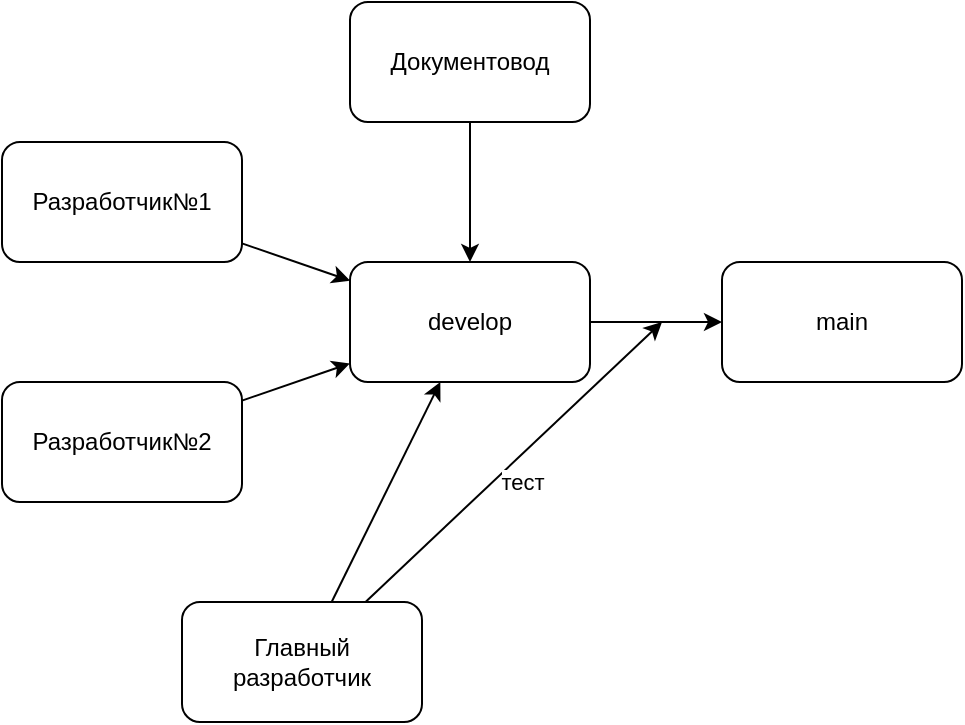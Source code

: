 <mxfile version="21.1.0" type="device">
  <diagram name="Страница 1" id="KR6PWIzH4SP3cXO3DdD2">
    <mxGraphModel dx="1434" dy="764" grid="1" gridSize="10" guides="1" tooltips="1" connect="1" arrows="1" fold="1" page="1" pageScale="1" pageWidth="827" pageHeight="1169" math="0" shadow="0">
      <root>
        <mxCell id="0" />
        <mxCell id="1" parent="0" />
        <mxCell id="t8jPftZyoMyyNTeirA45-2" value="Разработчик№1" style="rounded=1;whiteSpace=wrap;html=1;" vertex="1" parent="1">
          <mxGeometry x="120" y="130" width="120" height="60" as="geometry" />
        </mxCell>
        <mxCell id="t8jPftZyoMyyNTeirA45-3" value="Разработчик№2" style="rounded=1;whiteSpace=wrap;html=1;" vertex="1" parent="1">
          <mxGeometry x="120" y="250" width="120" height="60" as="geometry" />
        </mxCell>
        <mxCell id="t8jPftZyoMyyNTeirA45-4" value="develop" style="rounded=1;whiteSpace=wrap;html=1;" vertex="1" parent="1">
          <mxGeometry x="294" y="190" width="120" height="60" as="geometry" />
        </mxCell>
        <mxCell id="t8jPftZyoMyyNTeirA45-5" value="Главный разработчик" style="rounded=1;whiteSpace=wrap;html=1;" vertex="1" parent="1">
          <mxGeometry x="210" y="360" width="120" height="60" as="geometry" />
        </mxCell>
        <mxCell id="t8jPftZyoMyyNTeirA45-6" value="Документовод" style="rounded=1;whiteSpace=wrap;html=1;" vertex="1" parent="1">
          <mxGeometry x="294" y="60" width="120" height="60" as="geometry" />
        </mxCell>
        <mxCell id="t8jPftZyoMyyNTeirA45-7" value="main" style="rounded=1;whiteSpace=wrap;html=1;" vertex="1" parent="1">
          <mxGeometry x="480" y="190" width="120" height="60" as="geometry" />
        </mxCell>
        <mxCell id="t8jPftZyoMyyNTeirA45-8" value="" style="endArrow=classic;html=1;rounded=0;" edge="1" parent="1" source="t8jPftZyoMyyNTeirA45-2" target="t8jPftZyoMyyNTeirA45-4">
          <mxGeometry width="50" height="50" relative="1" as="geometry">
            <mxPoint x="390" y="420" as="sourcePoint" />
            <mxPoint x="440" y="370" as="targetPoint" />
          </mxGeometry>
        </mxCell>
        <mxCell id="t8jPftZyoMyyNTeirA45-9" value="" style="endArrow=classic;html=1;rounded=0;" edge="1" parent="1" source="t8jPftZyoMyyNTeirA45-3" target="t8jPftZyoMyyNTeirA45-4">
          <mxGeometry width="50" height="50" relative="1" as="geometry">
            <mxPoint x="390" y="420" as="sourcePoint" />
            <mxPoint x="440" y="370" as="targetPoint" />
          </mxGeometry>
        </mxCell>
        <mxCell id="t8jPftZyoMyyNTeirA45-10" value="" style="endArrow=classic;html=1;rounded=0;" edge="1" parent="1" source="t8jPftZyoMyyNTeirA45-5" target="t8jPftZyoMyyNTeirA45-4">
          <mxGeometry width="50" height="50" relative="1" as="geometry">
            <mxPoint x="390" y="420" as="sourcePoint" />
            <mxPoint x="440" y="370" as="targetPoint" />
          </mxGeometry>
        </mxCell>
        <mxCell id="t8jPftZyoMyyNTeirA45-11" value="" style="endArrow=classic;html=1;rounded=0;" edge="1" parent="1" source="t8jPftZyoMyyNTeirA45-6" target="t8jPftZyoMyyNTeirA45-4">
          <mxGeometry width="50" height="50" relative="1" as="geometry">
            <mxPoint x="390" y="420" as="sourcePoint" />
            <mxPoint x="440" y="370" as="targetPoint" />
          </mxGeometry>
        </mxCell>
        <mxCell id="t8jPftZyoMyyNTeirA45-13" value="" style="endArrow=classic;html=1;rounded=0;" edge="1" parent="1" source="t8jPftZyoMyyNTeirA45-4" target="t8jPftZyoMyyNTeirA45-7">
          <mxGeometry width="50" height="50" relative="1" as="geometry">
            <mxPoint x="390" y="420" as="sourcePoint" />
            <mxPoint x="440" y="370" as="targetPoint" />
          </mxGeometry>
        </mxCell>
        <mxCell id="t8jPftZyoMyyNTeirA45-14" value="тест" style="endArrow=classic;html=1;rounded=0;" edge="1" parent="1" source="t8jPftZyoMyyNTeirA45-5">
          <mxGeometry x="-0.038" y="-10" width="50" height="50" relative="1" as="geometry">
            <mxPoint x="390" y="420" as="sourcePoint" />
            <mxPoint x="450" y="220" as="targetPoint" />
            <mxPoint as="offset" />
          </mxGeometry>
        </mxCell>
      </root>
    </mxGraphModel>
  </diagram>
</mxfile>
